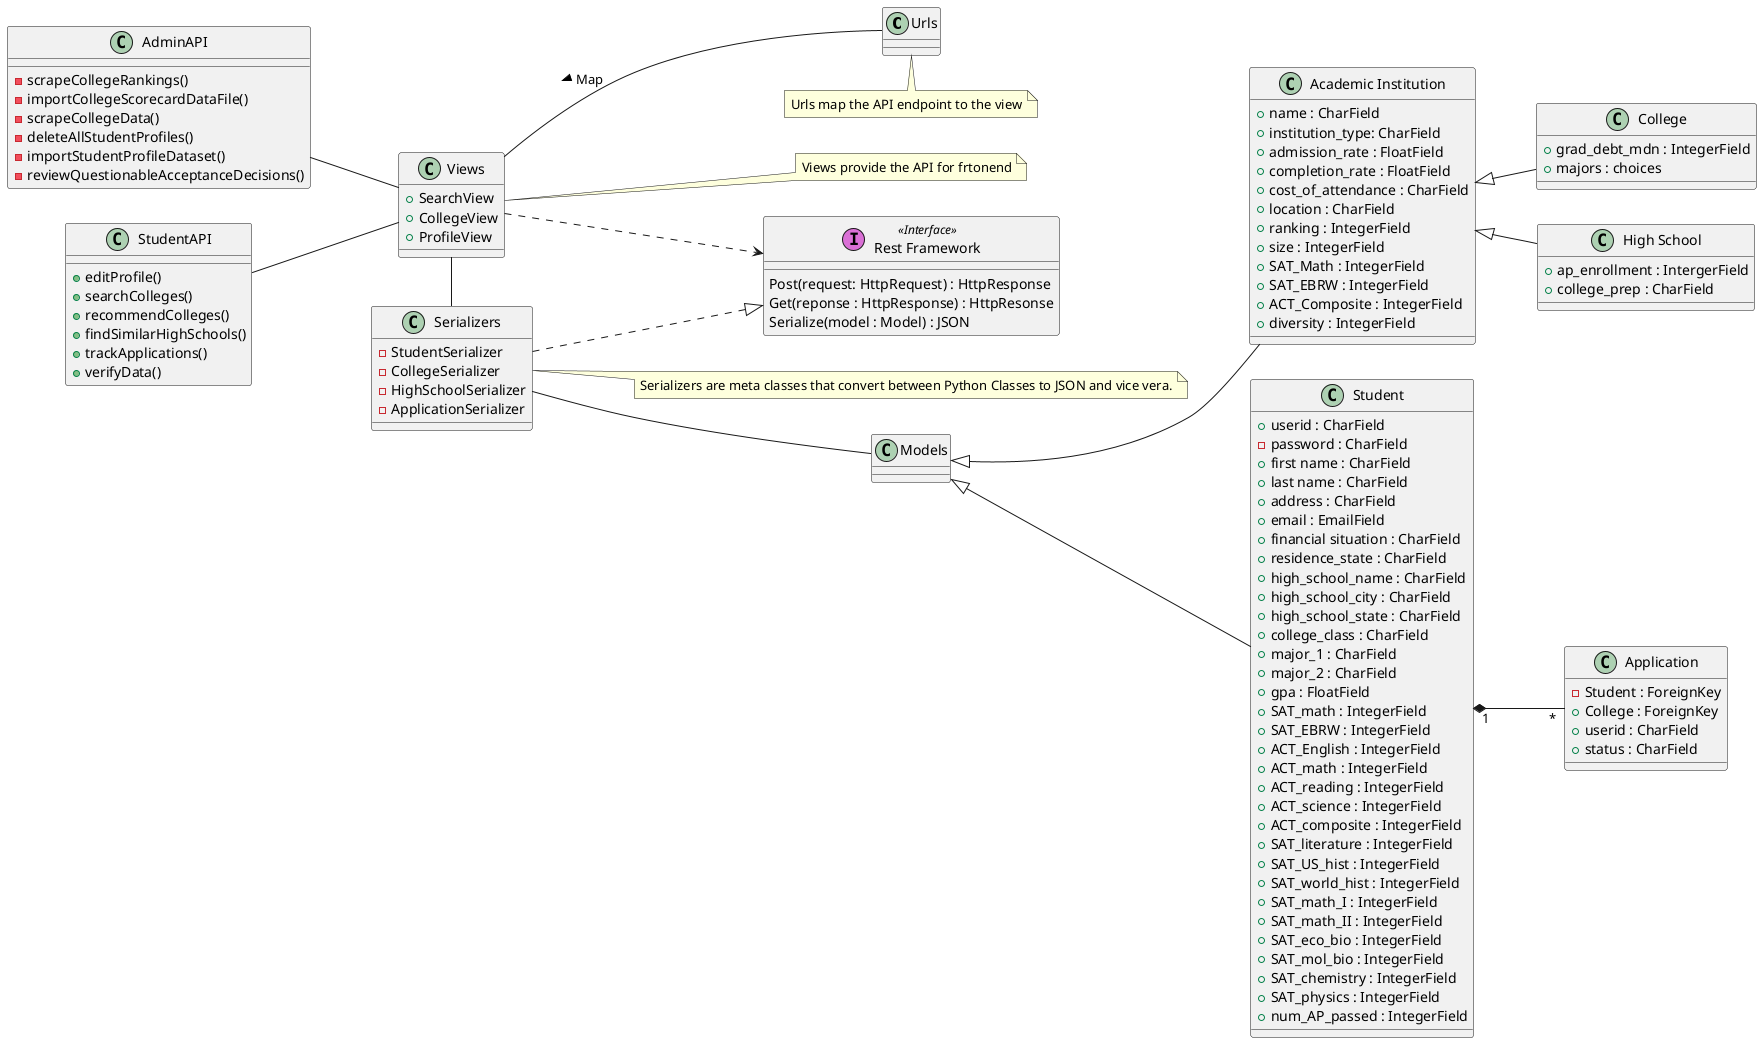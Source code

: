 @startuml
' Use cases for Admin
left to right direction

class Urls {

}
note bottom of Urls : Urls map the API endpoint to the view

class AdminAPI {
    -scrapeCollegeRankings() 
    -importCollegeScorecardDataFile() 
    -scrapeCollegeData() 
    -deleteAllStudentProfiles() 
    -importStudentProfileDataset() 
    -reviewQuestionableAcceptanceDecisions() 
}
AdminAPI -- Views


class StudentAPI {
    +editProfile() 
    +searchColleges() 
    +recommendColleges() 
    +findSimilarHighSchools() 
    +trackApplications() 
    +verifyData()
}

StudentAPI -- Views

class "Rest Framework" << (I,orchid) Interface>> {
    Post(request: HttpRequest) : HttpResponse
    Get(reponse : HttpResponse) : HttpResonse
    Serialize(model : Model) : JSON
}

Serializers ..|> "Rest Framework"
Views ..> "Rest Framework"

class Serializers {
    -StudentSerializer
    -CollegeSerializer
    -HighSchoolSerializer
    -ApplicationSerializer

}
note "Serializers are meta classes that convert between Python Classes to JSON and vice vera." as N2
Serializers .. N2


class Views {
    +SearchView
    +CollegeView
    +ProfileView

}

Views -- Urls : Map <
Views - Serializers
Serializers -- Models

note "Views provide the API for frtonend" as N1
Views .. N1

'  Models
class Models {

}

Models <|-- "Academic Institution"
Models <|-- Student

class Student {
    +userid : CharField
    -password : CharField
    +first name : CharField
    +last name : CharField
    +address : CharField
    +email : EmailField
    +financial situation : CharField
    +residence_state : CharField
    +high_school_name : CharField
    +high_school_city : CharField
    +high_school_state : CharField
    +college_class : CharField
    +major_1 : CharField
    +major_2 : CharField
    +gpa : FloatField
    +SAT_math : IntegerField
    +SAT_EBRW : IntegerField
    +ACT_English : IntegerField
    +ACT_math : IntegerField
    +ACT_reading : IntegerField
    +ACT_science : IntegerField
    +ACT_composite : IntegerField
    +SAT_literature : IntegerField
    +SAT_US_hist : IntegerField
    +SAT_world_hist : IntegerField
    +SAT_math_I : IntegerField
    +SAT_math_II : IntegerField
    +SAT_eco_bio : IntegerField
    +SAT_mol_bio : IntegerField
    +SAT_chemistry : IntegerField
    +SAT_physics : IntegerField
    +num_AP_passed : IntegerField
}
Student "1" *-- "*" Application


class Application {
    -Student : ForeignKey
    +College : ForeignKey
    +userid : CharField
    +status : CharField
}



class "Academic Institution" {
    +name : CharField
    +institution_type: CharField
    +admission_rate : FloatField
    +completion_rate : FloatField
    +cost_of_attendance : CharField
    +location : CharField
    +ranking : IntegerField
    +size : IntegerField
    +SAT_Math : IntegerField
    +SAT_EBRW : IntegerField
    +ACT_Composite : IntegerField
    +diversity : IntegerField
}

"Academic Institution" <|-- College
"Academic Institution" <|-- "High School"

class College {
    +grad_debt_mdn : IntegerField
    +majors : choices   
    
}

class "High School" {
    +ap_enrollment : IntergerField
    +college_prep : CharField
}

@enduml

